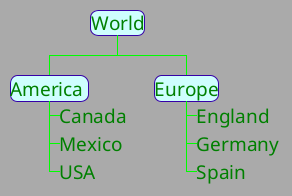 ' Do not edit
' Theme Gallery
' autogenerated by script
'
@startwbs
skin debug
* World
** America 
***_ Canada 
***_ Mexico
***_ USA
** Europe
***_  England
***_  Germany
***_  Spain
@endwbs
